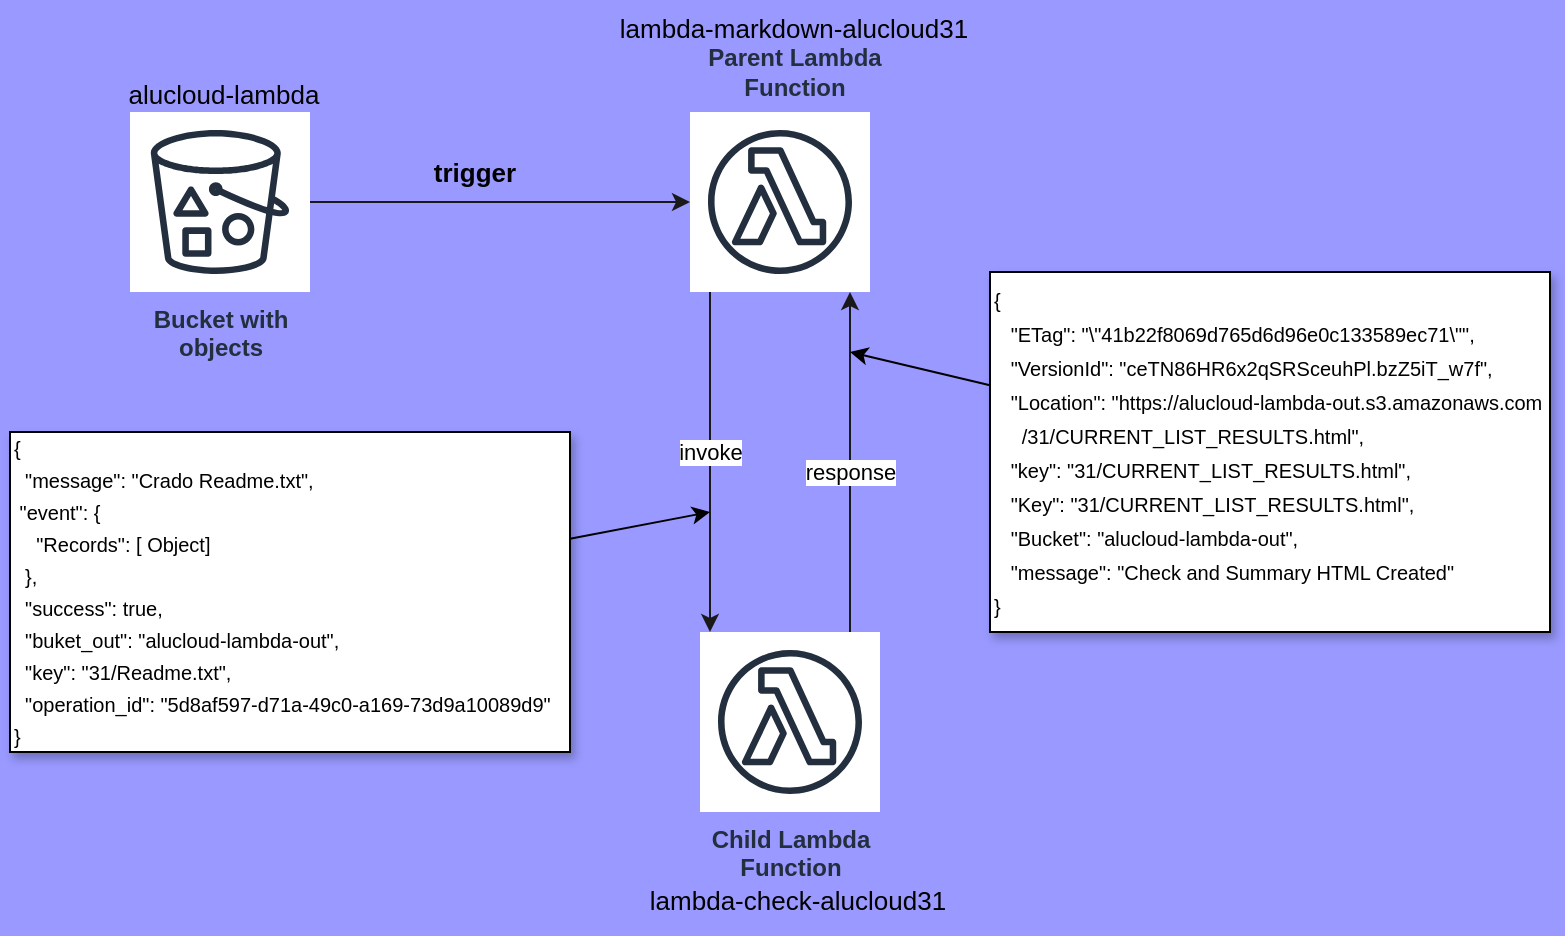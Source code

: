 <mxfile version="14.2.4" type="embed">
    <diagram id="0INBnTmvtomJxh12pcO8" name="Page-1">
        <mxGraphModel dx="2324" dy="1140" grid="1" gridSize="10" guides="1" tooltips="1" connect="1" arrows="1" fold="1" page="1" pageScale="1" pageWidth="850" pageHeight="1100" background="#9999FF" math="0" shadow="0">
            <root>
                <mxCell id="0"/>
                <mxCell id="1" parent="0"/>
                <mxCell id="11" style="edgeStyle=orthogonalEdgeStyle;orthogonalLoop=1;jettySize=auto;html=1;strokeColor=#1A1A1A;" edge="1" parent="1" source="5" target="6">
                    <mxGeometry relative="1" as="geometry"/>
                </mxCell>
                <mxCell id="21" value="trigger" style="edgeLabel;html=1;align=center;verticalAlign=middle;resizable=0;points=[];labelBackgroundColor=none;fontColor=#000000;fontStyle=1;fontSize=13;" vertex="1" connectable="0" parent="11">
                    <mxGeometry x="-0.135" y="1" relative="1" as="geometry">
                        <mxPoint y="-14" as="offset"/>
                    </mxGeometry>
                </mxCell>
                <mxCell id="5" value="&lt;b&gt;Bucket with&lt;br&gt;objects&lt;/b&gt;" style="outlineConnect=0;fontColor=#232F3E;gradientColor=none;strokeColor=#232F3E;fillColor=#ffffff;dashed=0;verticalLabelPosition=bottom;verticalAlign=top;align=center;html=1;fontSize=12;fontStyle=0;aspect=fixed;shape=mxgraph.aws4.resourceIcon;resIcon=mxgraph.aws4.bucket_with_objects;" vertex="1" parent="1">
                    <mxGeometry x="40" y="120" width="90" height="90" as="geometry"/>
                </mxCell>
                <mxCell id="12" value="invoke" style="orthogonalLoop=1;jettySize=auto;html=1;strokeColor=#1A1A1A;" edge="1" parent="1">
                    <mxGeometry relative="1" as="geometry">
                        <mxPoint x="330" y="200" as="sourcePoint"/>
                        <mxPoint x="330" y="380" as="targetPoint"/>
                    </mxGeometry>
                </mxCell>
                <mxCell id="6" value="" style="outlineConnect=0;fontColor=#232F3E;gradientColor=none;strokeColor=#232F3E;fillColor=#ffffff;dashed=0;verticalLabelPosition=bottom;verticalAlign=top;align=center;html=1;fontSize=12;fontStyle=0;aspect=fixed;shape=mxgraph.aws4.resourceIcon;resIcon=mxgraph.aws4.lambda_function;connectable=0;" vertex="1" parent="1">
                    <mxGeometry x="320" y="120" width="90" height="90" as="geometry"/>
                </mxCell>
                <mxCell id="10" value="&lt;b&gt;&lt;span style=&quot;color: rgb(35 , 47 , 62)&quot;&gt;Parent Lambda&lt;/span&gt;&lt;br style=&quot;color: rgb(35 , 47 , 62)&quot;&gt;&lt;span style=&quot;color: rgb(35 , 47 , 62)&quot;&gt;Function&lt;/span&gt;&lt;/b&gt;" style="text;html=1;strokeColor=none;fillColor=none;align=center;verticalAlign=middle;whiteSpace=wrap;" vertex="1" parent="1">
                    <mxGeometry x="325" y="80" width="95" height="40" as="geometry"/>
                </mxCell>
                <mxCell id="13" value="response" style="orthogonalLoop=1;jettySize=auto;html=1;strokeColor=#1A1A1A;startArrow=classic;startFill=1;endArrow=none;endFill=0;" edge="1" parent="1">
                    <mxGeometry relative="1" as="geometry">
                        <mxPoint x="400" y="210" as="sourcePoint"/>
                        <mxPoint x="400" y="390" as="targetPoint"/>
                    </mxGeometry>
                </mxCell>
                <mxCell id="9" value="&lt;b&gt;Child Lambda&lt;br&gt;Function&lt;/b&gt;" style="outlineConnect=0;fontColor=#232F3E;gradientColor=none;strokeColor=#232F3E;fillColor=#ffffff;dashed=0;verticalLabelPosition=bottom;verticalAlign=top;align=center;html=1;fontSize=12;fontStyle=0;aspect=fixed;shape=mxgraph.aws4.resourceIcon;resIcon=mxgraph.aws4.lambda_function;connectable=0;" vertex="1" parent="1">
                    <mxGeometry x="325" y="380" width="90" height="90" as="geometry"/>
                </mxCell>
                <mxCell id="18" style="rounded=0;orthogonalLoop=1;jettySize=auto;html=1;fontColor=#000000;" edge="1" parent="1" source="15">
                    <mxGeometry relative="1" as="geometry">
                        <mxPoint x="330" y="320" as="targetPoint"/>
                    </mxGeometry>
                </mxCell>
                <mxCell id="15" value="&lt;div style=&quot;line-height: 16px ; font-size: 10px&quot;&gt;&lt;div style=&quot;line-height: 16px&quot;&gt;&lt;div&gt;&lt;font style=&quot;font-size: 10px&quot;&gt;{&lt;/font&gt;&lt;/div&gt;&lt;div&gt;&lt;font style=&quot;font-size: 10px&quot;&gt;&amp;nbsp; &quot;message&quot;: &quot;Crado Readme.txt&quot;,&lt;/font&gt;&lt;/div&gt;&lt;div&gt;&lt;font style=&quot;font-size: 10px&quot;&gt;&amp;nbsp;&quot;event&quot;: {&lt;/font&gt;&lt;/div&gt;&lt;div&gt;&lt;font style=&quot;font-size: 10px&quot;&gt;&amp;nbsp; &amp;nbsp; &quot;Records&quot;: [ Object]&lt;/font&gt;&lt;/div&gt;&lt;div&gt;&lt;font&gt;&amp;nbsp; },&lt;/font&gt;&lt;/div&gt;&lt;div&gt;&lt;font style=&quot;font-size: 10px&quot;&gt;&amp;nbsp; &quot;success&quot;: true,&lt;/font&gt;&lt;/div&gt;&lt;div&gt;&lt;font style=&quot;font-size: 10px&quot;&gt;&amp;nbsp; &quot;buket_out&quot;: &quot;alucloud-lambda-out&quot;,&lt;/font&gt;&lt;/div&gt;&lt;div&gt;&lt;font style=&quot;font-size: 10px&quot;&gt;&amp;nbsp; &quot;key&quot;: &quot;31/Readme.txt&quot;,&lt;/font&gt;&lt;/div&gt;&lt;div&gt;&lt;font style=&quot;font-size: 10px&quot;&gt;&amp;nbsp; &quot;operation_id&quot;: &quot;5d8af597-d71a-49c0-a169-73d9a10089d9&quot;&lt;/font&gt;&lt;/div&gt;&lt;div&gt;&lt;font style=&quot;font-size: 10px&quot;&gt;}&lt;/font&gt;&lt;/div&gt;&lt;/div&gt;&lt;/div&gt;" style="whiteSpace=wrap;html=1;autosize=1;align=left;fillColor=#FFFFFF;labelBackgroundColor=none;glass=0;rounded=0;fontColor=#000000;sketch=0;shadow=1;" vertex="1" parent="1">
                    <mxGeometry x="-20" y="280" width="280" height="160" as="geometry"/>
                </mxCell>
                <mxCell id="20" style="edgeStyle=none;rounded=0;orthogonalLoop=1;jettySize=auto;html=1;fontColor=#000000;" edge="1" parent="1" source="19">
                    <mxGeometry relative="1" as="geometry">
                        <mxPoint x="400" y="240" as="targetPoint"/>
                    </mxGeometry>
                </mxCell>
                <mxCell id="19" value="&lt;div style=&quot;line-height: 16px&quot;&gt;&lt;div style=&quot;line-height: 16px&quot;&gt;&lt;div&gt;&lt;span style=&quot;font-size: 10px&quot;&gt;{&lt;/span&gt;&lt;/div&gt;&lt;div&gt;&lt;span style=&quot;font-size: 10px&quot;&gt;&amp;nbsp; &amp;nbsp;&quot;ETag&quot;: &quot;\&quot;41b22f8069d765d6d96e0c133589ec71\&quot;&quot;,&lt;/span&gt;&lt;/div&gt;&lt;div&gt;&lt;span style=&quot;font-size: 10px&quot;&gt;&amp;nbsp; &amp;nbsp;&quot;VersionId&quot;: &quot;ceTN86HR6x2qSRSceuhPl.bzZ5iT_w7f&quot;,&lt;/span&gt;&lt;/div&gt;&lt;div&gt;&lt;span style=&quot;font-size: 10px&quot;&gt;&amp;nbsp; &amp;nbsp;&quot;Location&quot;: &quot;https://alucloud-lambda-out.s3.amazonaws.com&lt;/span&gt;&lt;/div&gt;&lt;div&gt;&lt;span style=&quot;font-size: 10px&quot;&gt;&amp;nbsp; &amp;nbsp; &amp;nbsp;/31/CURRENT_LIST_RESULTS.html&quot;,&lt;/span&gt;&lt;/div&gt;&lt;div&gt;&lt;span style=&quot;font-size: 10px&quot;&gt;&amp;nbsp; &amp;nbsp;&quot;key&quot;: &quot;31/CURRENT_LIST_RESULTS.html&quot;,&lt;/span&gt;&lt;/div&gt;&lt;div&gt;&lt;span style=&quot;font-size: 10px&quot;&gt;&amp;nbsp; &amp;nbsp;&quot;Key&quot;: &quot;31/CURRENT_LIST_RESULTS.html&quot;,&lt;/span&gt;&lt;/div&gt;&lt;div&gt;&lt;span style=&quot;font-size: 10px&quot;&gt;&amp;nbsp; &amp;nbsp;&quot;Bucket&quot;: &quot;alucloud-lambda-out&quot;,&lt;/span&gt;&lt;/div&gt;&lt;div&gt;&lt;span style=&quot;font-size: 10px&quot;&gt;&amp;nbsp; &amp;nbsp;&quot;message&quot;: &quot;Check and Summary HTML Created&quot;&lt;/span&gt;&lt;/div&gt;&lt;div&gt;&lt;span style=&quot;font-size: 10px&quot;&gt;}&lt;/span&gt;&lt;/div&gt;&lt;/div&gt;&lt;/div&gt;" style="whiteSpace=wrap;html=1;autosize=1;align=left;fillColor=#FFFFFF;labelBackgroundColor=none;glass=0;rounded=0;fontColor=#000000;sketch=0;shadow=1;" vertex="1" parent="1">
                    <mxGeometry x="470" y="200" width="280" height="180" as="geometry"/>
                </mxCell>
                <mxCell id="22" value="alucloud-lambda" style="text;html=1;strokeColor=none;fillColor=none;align=center;verticalAlign=middle;whiteSpace=wrap;rounded=0;shadow=1;glass=0;labelBackgroundColor=none;sketch=0;fontSize=13;fontColor=#000000;" vertex="1" parent="1">
                    <mxGeometry x="37" y="101" width="100" height="20" as="geometry"/>
                </mxCell>
                <mxCell id="23" value="lambda-markdown-alucloud31" style="text;html=1;strokeColor=none;fillColor=none;align=center;verticalAlign=middle;whiteSpace=wrap;rounded=0;shadow=1;glass=0;labelBackgroundColor=none;sketch=0;fontSize=13;fontColor=#000000;" vertex="1" parent="1">
                    <mxGeometry x="272" y="68" width="200" height="20" as="geometry"/>
                </mxCell>
                <mxCell id="24" value="lambda-check-alucloud31" style="text;html=1;strokeColor=none;fillColor=none;align=center;verticalAlign=middle;whiteSpace=wrap;rounded=0;shadow=1;glass=0;labelBackgroundColor=none;sketch=0;fontSize=13;fontColor=#000000;" vertex="1" parent="1">
                    <mxGeometry x="294" y="504" width="160" height="20" as="geometry"/>
                </mxCell>
            </root>
        </mxGraphModel>
    </diagram>
</mxfile>